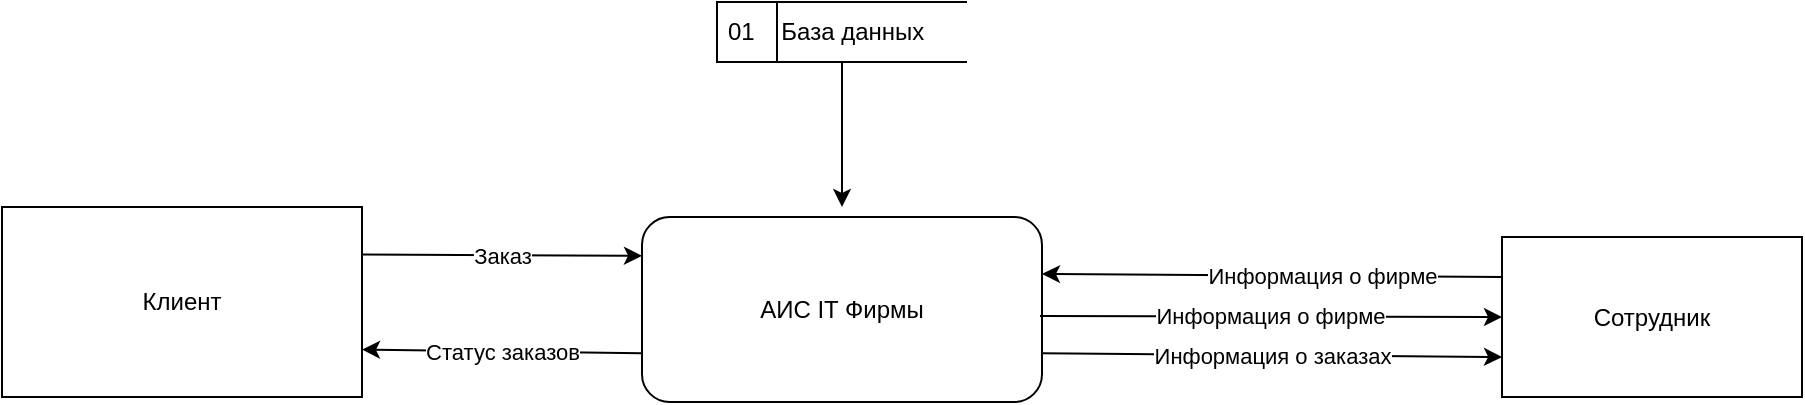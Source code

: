 <mxfile version="24.2.5" type="device" pages="3">
  <diagram id="BAdWWXB0k4fnDNLk0uTa" name="0 уровень">
    <mxGraphModel dx="1103" dy="598" grid="1" gridSize="10" guides="1" tooltips="1" connect="1" arrows="1" fold="1" page="1" pageScale="1" pageWidth="850" pageHeight="1100" math="0" shadow="0">
      <root>
        <mxCell id="0" />
        <mxCell id="1" parent="0" />
        <mxCell id="6NS1RVh7usOJs5nfT_ab-1" value="Клиент" style="html=1;dashed=0;whiteSpace=wrap;" parent="1" vertex="1">
          <mxGeometry x="20" y="312.5" width="180" height="95" as="geometry" />
        </mxCell>
        <mxCell id="6NS1RVh7usOJs5nfT_ab-4" value="Заказ" style="endArrow=classic;html=1;rounded=0;exitX=1;exitY=0.25;exitDx=0;exitDy=0;entryX=0;entryY=0.25;entryDx=0;entryDy=0;" parent="1" source="6NS1RVh7usOJs5nfT_ab-1" edge="1">
          <mxGeometry width="50" height="50" relative="1" as="geometry">
            <mxPoint x="400" y="430" as="sourcePoint" />
            <mxPoint x="340" y="336.875" as="targetPoint" />
          </mxGeometry>
        </mxCell>
        <mxCell id="6NS1RVh7usOJs5nfT_ab-5" value="Сотрудник" style="html=1;dashed=0;whiteSpace=wrap;" parent="1" vertex="1">
          <mxGeometry x="770" y="327.5" width="150" height="80" as="geometry" />
        </mxCell>
        <mxCell id="6NS1RVh7usOJs5nfT_ab-6" value="" style="endArrow=classic;html=1;rounded=0;exitX=0;exitY=0.25;exitDx=0;exitDy=0;" parent="1" source="6NS1RVh7usOJs5nfT_ab-5" edge="1">
          <mxGeometry width="50" height="50" relative="1" as="geometry">
            <mxPoint x="390" y="400" as="sourcePoint" />
            <mxPoint x="540" y="346" as="targetPoint" />
          </mxGeometry>
        </mxCell>
        <mxCell id="6NS1RVh7usOJs5nfT_ab-9" value="Информация о фирме" style="edgeLabel;html=1;align=center;verticalAlign=middle;resizable=0;points=[];" parent="6NS1RVh7usOJs5nfT_ab-6" vertex="1" connectable="0">
          <mxGeometry x="-0.212" relative="1" as="geometry">
            <mxPoint as="offset" />
          </mxGeometry>
        </mxCell>
        <mxCell id="6NS1RVh7usOJs5nfT_ab-7" value="01&lt;span style=&quot;white-space: pre;&quot;&gt;&#x9;&lt;/span&gt;База данных" style="html=1;dashed=0;whiteSpace=wrap;shape=mxgraph.dfd.dataStoreID;align=left;spacingLeft=3;points=[[0,0],[0.5,0],[1,0],[0,0.5],[1,0.5],[0,1],[0.5,1],[1,1]];" parent="1" vertex="1">
          <mxGeometry x="377.5" y="210" width="125" height="30" as="geometry" />
        </mxCell>
        <mxCell id="6NS1RVh7usOJs5nfT_ab-8" value="" style="endArrow=classic;html=1;rounded=0;exitX=0.5;exitY=1;exitDx=0;exitDy=0;entryX=0.5;entryY=0;entryDx=0;entryDy=0;" parent="1" source="6NS1RVh7usOJs5nfT_ab-7" edge="1">
          <mxGeometry width="50" height="50" relative="1" as="geometry">
            <mxPoint x="390" y="300" as="sourcePoint" />
            <mxPoint x="440" y="312.5" as="targetPoint" />
          </mxGeometry>
        </mxCell>
        <mxCell id="mEFLY6NwOFiQSvhY-sNP-1" value="Статус заказов" style="endArrow=classic;html=1;rounded=0;entryX=1;entryY=0.75;entryDx=0;entryDy=0;exitX=0;exitY=0.75;exitDx=0;exitDy=0;" parent="1" target="6NS1RVh7usOJs5nfT_ab-1" edge="1">
          <mxGeometry width="50" height="50" relative="1" as="geometry">
            <mxPoint x="340" y="385.625" as="sourcePoint" />
            <mxPoint x="530" y="340" as="targetPoint" />
          </mxGeometry>
        </mxCell>
        <mxCell id="mEFLY6NwOFiQSvhY-sNP-3" value="Информация о заказах" style="endArrow=none;html=1;rounded=0;entryX=1;entryY=0.75;entryDx=0;entryDy=0;exitX=0;exitY=0.75;exitDx=0;exitDy=0;startArrow=classic;startFill=1;endFill=0;" parent="1" source="6NS1RVh7usOJs5nfT_ab-5" edge="1">
          <mxGeometry width="50" height="50" relative="1" as="geometry">
            <mxPoint x="480" y="390" as="sourcePoint" />
            <mxPoint x="540" y="385.625" as="targetPoint" />
          </mxGeometry>
        </mxCell>
        <mxCell id="nSad0Hj5-ABMY3o7EEWT-1" value="АИС IT Фирмы" style="rounded=1;whiteSpace=wrap;html=1;" vertex="1" parent="1">
          <mxGeometry x="340" y="317.5" width="200" height="92.5" as="geometry" />
        </mxCell>
        <mxCell id="Vzc4ecrUrs0iiLSJFaet-3" value="Информация о фирме" style="endArrow=classic;html=1;rounded=0;entryX=0;entryY=0.5;entryDx=0;entryDy=0;" edge="1" parent="1" target="6NS1RVh7usOJs5nfT_ab-5">
          <mxGeometry width="50" height="50" relative="1" as="geometry">
            <mxPoint x="539" y="367" as="sourcePoint" />
            <mxPoint x="480" y="370" as="targetPoint" />
          </mxGeometry>
        </mxCell>
      </root>
    </mxGraphModel>
  </diagram>
  <diagram id="NFNB6OhN5-8l5yV05A8a" name="Page-3">
    <mxGraphModel dx="1793" dy="973" grid="1" gridSize="10" guides="1" tooltips="1" connect="1" arrows="1" fold="1" page="1" pageScale="1" pageWidth="850" pageHeight="1100" math="0" shadow="0">
      <root>
        <mxCell id="0" />
        <mxCell id="1" parent="0" />
        <mxCell id="9WP2JfRjgEv5mgXPUh_K-3" value="Заказ" style="endArrow=classic;html=1;rounded=0;exitX=1;exitY=0.25;exitDx=0;exitDy=0;entryX=0;entryY=0.25;entryDx=0;entryDy=0;" edge="1" parent="1">
          <mxGeometry width="50" height="50" relative="1" as="geometry">
            <mxPoint x="200" y="358.37" as="sourcePoint" />
            <mxPoint x="340" y="358.995" as="targetPoint" />
          </mxGeometry>
        </mxCell>
        <mxCell id="ipJRxGinO0X1vrbkXwjg-1" value="Данные о заказе" style="endArrow=classic;html=1;rounded=0;exitX=0.5;exitY=1;exitDx=0;exitDy=0;entryX=0.5;entryY=0;entryDx=0;entryDy=0;" edge="1" parent="1" source="Vm5128Ah_R8YeIk5pQ1Z-3">
          <mxGeometry width="50" height="50" relative="1" as="geometry">
            <mxPoint x="440" y="410" as="sourcePoint" />
            <mxPoint x="440" y="510" as="targetPoint" />
          </mxGeometry>
        </mxCell>
        <mxCell id="s5lED88wb_mgoiN4R5j7-2" value="Данные о программах" style="endArrow=classic;html=1;rounded=0;exitX=0.5;exitY=1;exitDx=0;exitDy=0;entryX=0.5;entryY=0;entryDx=0;entryDy=0;" edge="1" parent="1" source="Vm5128Ah_R8YeIk5pQ1Z-5">
          <mxGeometry width="50" height="50" relative="1" as="geometry">
            <mxPoint x="440" y="607.5" as="sourcePoint" />
            <mxPoint x="440" y="710" as="targetPoint" />
          </mxGeometry>
        </mxCell>
        <mxCell id="4zVUVJbae8-DAcPTDNLi-2" value="Данные о клиенте" style="endArrow=classic;html=1;rounded=0;exitX=1;exitY=0.5;exitDx=0;exitDy=0;entryX=0;entryY=0.51;entryDx=0;entryDy=0;entryPerimeter=0;" edge="1" parent="1" target="Vm5128Ah_R8YeIk5pQ1Z-1">
          <mxGeometry width="50" height="50" relative="1" as="geometry">
            <mxPoint x="540" y="361.25" as="sourcePoint" />
            <mxPoint x="650.0" y="361.25" as="targetPoint" />
          </mxGeometry>
        </mxCell>
        <mxCell id="8LeKlmhp5OQ-w_2iG7kv-1" value="Данные о программе" style="endArrow=classic;html=1;rounded=0;exitX=0.5;exitY=1;exitDx=0;exitDy=0;entryX=0.5;entryY=0;entryDx=0;entryDy=0;" edge="1" parent="1" source="Vm5128Ah_R8YeIk5pQ1Z-2">
          <mxGeometry width="50" height="50" relative="1" as="geometry">
            <mxPoint x="440" y="807.5" as="sourcePoint" />
            <mxPoint x="440" y="870" as="targetPoint" />
          </mxGeometry>
        </mxCell>
        <mxCell id="BXLAVXYleilbvezJqHf_-2" value="Данные о заказе" style="endArrow=classic;html=1;rounded=0;exitX=0.5;exitY=1;exitDx=0;exitDy=0;entryX=0.5;entryY=1;entryDx=0;entryDy=0;" edge="1" parent="1" source="Vm5128Ah_R8YeIk5pQ1Z-6" target="g14VrPMbeZ3gyLxGwFL7-2">
          <mxGeometry width="50" height="50" relative="1" as="geometry">
            <mxPoint x="440" y="967.5" as="sourcePoint" />
            <mxPoint x="110" y="740" as="targetPoint" />
            <Array as="points">
              <mxPoint x="440" y="1040" />
              <mxPoint x="110" y="1040" />
            </Array>
          </mxGeometry>
        </mxCell>
        <mxCell id="z-t_3G08nGlowyexxi_D-1" value="" style="endArrow=classic;html=1;rounded=0;exitX=0;exitY=0.5;exitDx=0;exitDy=0;entryX=1;entryY=0.5;entryDx=0;entryDy=0;" edge="1" parent="1">
          <mxGeometry width="50" height="50" relative="1" as="geometry">
            <mxPoint x="1160" y="538.75" as="sourcePoint" />
            <mxPoint x="850" y="538.75" as="targetPoint" />
          </mxGeometry>
        </mxCell>
        <mxCell id="z-t_3G08nGlowyexxi_D-2" value="Информация о фирме" style="edgeLabel;html=1;align=center;verticalAlign=middle;resizable=0;points=[];" vertex="1" connectable="0" parent="z-t_3G08nGlowyexxi_D-1">
          <mxGeometry x="-0.212" relative="1" as="geometry">
            <mxPoint as="offset" />
          </mxGeometry>
        </mxCell>
        <mxCell id="Vm5128Ah_R8YeIk5pQ1Z-1" value="Формирование профилей клиента в АИС" style="rounded=1;whiteSpace=wrap;html=1;" vertex="1" parent="1">
          <mxGeometry x="690" y="292.5" width="280" height="132.5" as="geometry" />
        </mxCell>
        <mxCell id="Vm5128Ah_R8YeIk5pQ1Z-2" value="&lt;span style=&quot;text-wrap: nowrap;&quot;&gt;Распределение программ по&amp;nbsp;&lt;/span&gt;&lt;br style=&quot;padding: 0px; margin: 0px; text-wrap: nowrap;&quot;&gt;&lt;span style=&quot;text-wrap: nowrap;&quot;&gt;группам разработки&lt;/span&gt;" style="rounded=1;whiteSpace=wrap;html=1;" vertex="1" parent="1">
          <mxGeometry x="340" y="710" width="200" height="92.5" as="geometry" />
        </mxCell>
        <mxCell id="Vm5128Ah_R8YeIk5pQ1Z-3" value="&#xa;&lt;span style=&quot;color: rgb(0, 0, 0); font-family: Helvetica; font-size: 12px; font-style: normal; font-variant-ligatures: normal; font-variant-caps: normal; font-weight: 400; letter-spacing: normal; orphans: 2; text-align: center; text-indent: 0px; text-transform: none; widows: 2; word-spacing: 0px; -webkit-text-stroke-width: 0px; white-space: nowrap; background-color: rgb(251, 251, 251); text-decoration-thickness: initial; text-decoration-style: initial; text-decoration-color: initial; display: inline !important; float: none;&quot;&gt;Оформление заказа&lt;/span&gt;&#xa;&#xa;" style="rounded=1;whiteSpace=wrap;html=1;" vertex="1" parent="1">
          <mxGeometry x="340" y="320" width="200" height="77.5" as="geometry" />
        </mxCell>
        <mxCell id="Vm5128Ah_R8YeIk5pQ1Z-4" value="&#xa;&lt;span style=&quot;color: rgb(0, 0, 0); font-family: Helvetica; font-size: 12px; font-style: normal; font-variant-ligatures: normal; font-variant-caps: normal; font-weight: 400; letter-spacing: normal; orphans: 2; text-align: center; text-indent: 0px; text-transform: none; widows: 2; word-spacing: 0px; -webkit-text-stroke-width: 0px; white-space: nowrap; background-color: rgb(251, 251, 251); text-decoration-thickness: initial; text-decoration-style: initial; text-decoration-color: initial; display: inline !important; float: none;&quot;&gt;Актуализация данных о фирме&lt;/span&gt;&lt;br style=&quot;forced-color-adjust: none; padding: 0px; margin: 0px; color: rgb(0, 0, 0); font-family: Helvetica; font-size: 12px; font-style: normal; font-variant-ligatures: normal; font-variant-caps: normal; font-weight: 400; letter-spacing: normal; orphans: 2; text-align: center; text-indent: 0px; text-transform: none; widows: 2; word-spacing: 0px; -webkit-text-stroke-width: 0px; white-space: nowrap; background-color: rgb(251, 251, 251); text-decoration-thickness: initial; text-decoration-style: initial; text-decoration-color: initial;&quot;&gt;&lt;span style=&quot;color: rgb(0, 0, 0); font-family: Helvetica; font-size: 12px; font-style: normal; font-variant-ligatures: normal; font-variant-caps: normal; font-weight: 400; letter-spacing: normal; orphans: 2; text-align: center; text-indent: 0px; text-transform: none; widows: 2; word-spacing: 0px; -webkit-text-stroke-width: 0px; white-space: nowrap; background-color: rgb(251, 251, 251); text-decoration-thickness: initial; text-decoration-style: initial; text-decoration-color: initial; display: inline !important; float: none;&quot;&gt;(сотрудники,&lt;/span&gt;&lt;br style=&quot;forced-color-adjust: none; padding: 0px; margin: 0px; color: rgb(0, 0, 0); font-family: Helvetica; font-size: 12px; font-style: normal; font-variant-ligatures: normal; font-variant-caps: normal; font-weight: 400; letter-spacing: normal; orphans: 2; text-align: center; text-indent: 0px; text-transform: none; widows: 2; word-spacing: 0px; -webkit-text-stroke-width: 0px; white-space: nowrap; background-color: rgb(251, 251, 251); text-decoration-thickness: initial; text-decoration-style: initial; text-decoration-color: initial;&quot;&gt;&lt;span style=&quot;color: rgb(0, 0, 0); font-family: Helvetica; font-size: 12px; font-style: normal; font-variant-ligatures: normal; font-variant-caps: normal; font-weight: 400; letter-spacing: normal; orphans: 2; text-align: center; text-indent: 0px; text-transform: none; widows: 2; word-spacing: 0px; -webkit-text-stroke-width: 0px; white-space: nowrap; background-color: rgb(251, 251, 251); text-decoration-thickness: initial; text-decoration-style: initial; text-decoration-color: initial; display: inline !important; float: none;&quot;&gt;тех оборудование,&lt;/span&gt;&lt;br style=&quot;forced-color-adjust: none; padding: 0px; margin: 0px; color: rgb(0, 0, 0); font-family: Helvetica; font-size: 12px; font-style: normal; font-variant-ligatures: normal; font-variant-caps: normal; font-weight: 400; letter-spacing: normal; orphans: 2; text-align: center; text-indent: 0px; text-transform: none; widows: 2; word-spacing: 0px; -webkit-text-stroke-width: 0px; white-space: nowrap; background-color: rgb(251, 251, 251); text-decoration-thickness: initial; text-decoration-style: initial; text-decoration-color: initial;&quot;&gt;&lt;span style=&quot;color: rgb(0, 0, 0); font-family: Helvetica; font-size: 12px; font-style: normal; font-variant-ligatures: normal; font-variant-caps: normal; font-weight: 400; letter-spacing: normal; orphans: 2; text-align: center; text-indent: 0px; text-transform: none; widows: 2; word-spacing: 0px; -webkit-text-stroke-width: 0px; white-space: nowrap; background-color: rgb(251, 251, 251); text-decoration-thickness: initial; text-decoration-style: initial; text-decoration-color: initial; display: inline !important; float: none;&quot;&gt;группы разработки)&lt;/span&gt;&#xa;&#xa;" style="rounded=1;whiteSpace=wrap;html=1;" vertex="1" parent="1">
          <mxGeometry x="650" y="490" width="200" height="92.5" as="geometry" />
        </mxCell>
        <mxCell id="Vm5128Ah_R8YeIk5pQ1Z-5" value="&lt;br&gt;&lt;span style=&quot;text-wrap: nowrap;&quot;&gt;Формирование программ&lt;/span&gt;" style="rounded=1;whiteSpace=wrap;html=1;" vertex="1" parent="1">
          <mxGeometry x="340" y="511" width="200" height="77.5" as="geometry" />
        </mxCell>
        <mxCell id="Vm5128Ah_R8YeIk5pQ1Z-6" value="Разработка программы" style="rounded=1;whiteSpace=wrap;html=1;" vertex="1" parent="1">
          <mxGeometry x="340" y="870" width="200" height="92.5" as="geometry" />
        </mxCell>
        <mxCell id="a-hHkzVhYTWqOTj_E1xq-2" value="Информация о фирме" style="endArrow=classic;html=1;rounded=0;exitX=0.5;exitY=1;exitDx=0;exitDy=0;entryX=0.5;entryY=0;entryDx=0;entryDy=0;" edge="1" parent="1" source="Vm5128Ah_R8YeIk5pQ1Z-4" target="g14VrPMbeZ3gyLxGwFL7-4">
          <mxGeometry width="50" height="50" relative="1" as="geometry">
            <mxPoint x="640" y="640" as="sourcePoint" />
            <mxPoint x="750" y="750" as="targetPoint" />
          </mxGeometry>
        </mxCell>
        <mxCell id="g14VrPMbeZ3gyLxGwFL7-1" value="Данные о клиенте" style="endArrow=classic;html=1;rounded=0;exitX=1;exitY=0.5;exitDx=0;exitDy=0;" edge="1" parent="1" source="Vm5128Ah_R8YeIk5pQ1Z-1">
          <mxGeometry width="50" height="50" relative="1" as="geometry">
            <mxPoint x="740" y="490" as="sourcePoint" />
            <mxPoint x="1170" y="360" as="targetPoint" />
          </mxGeometry>
        </mxCell>
        <mxCell id="g14VrPMbeZ3gyLxGwFL7-2" value="Формирование отчетов о заказах" style="rounded=1;whiteSpace=wrap;html=1;" vertex="1" parent="1">
          <mxGeometry x="10" y="650" width="200" height="92.5" as="geometry" />
        </mxCell>
        <mxCell id="g14VrPMbeZ3gyLxGwFL7-3" value="Отчеты о заказах" style="endArrow=classic;html=1;rounded=0;exitX=0.5;exitY=0;exitDx=0;exitDy=0;" edge="1" parent="1" source="g14VrPMbeZ3gyLxGwFL7-2">
          <mxGeometry width="50" height="50" relative="1" as="geometry">
            <mxPoint x="410" y="660" as="sourcePoint" />
            <mxPoint x="110" y="560" as="targetPoint" />
          </mxGeometry>
        </mxCell>
        <mxCell id="g14VrPMbeZ3gyLxGwFL7-4" value="&lt;span style=&quot;text-wrap: nowrap;&quot;&gt;Формирование отчетов о фирме&lt;/span&gt;" style="rounded=1;whiteSpace=wrap;html=1;" vertex="1" parent="1">
          <mxGeometry x="650" y="750" width="200" height="92.5" as="geometry" />
        </mxCell>
        <mxCell id="g14VrPMbeZ3gyLxGwFL7-5" value="Отчеты о фирмах" style="endArrow=classic;html=1;rounded=0;exitX=0.5;exitY=1;exitDx=0;exitDy=0;" edge="1" parent="1" source="g14VrPMbeZ3gyLxGwFL7-4">
          <mxGeometry width="50" height="50" relative="1" as="geometry">
            <mxPoint x="730" y="740" as="sourcePoint" />
            <mxPoint x="750" y="930" as="targetPoint" />
          </mxGeometry>
        </mxCell>
        <mxCell id="g14VrPMbeZ3gyLxGwFL7-6" value="&lt;span style=&quot;text-wrap: nowrap;&quot;&gt;Формирование отчетов о клиенте&lt;/span&gt;" style="rounded=1;whiteSpace=wrap;html=1;" vertex="1" parent="1">
          <mxGeometry x="1170" y="312.5" width="200" height="92.5" as="geometry" />
        </mxCell>
        <mxCell id="g14VrPMbeZ3gyLxGwFL7-7" value="Отчеты о клиентах" style="endArrow=classic;html=1;rounded=0;exitX=1;exitY=0.5;exitDx=0;exitDy=0;" edge="1" parent="1" source="g14VrPMbeZ3gyLxGwFL7-6">
          <mxGeometry width="50" height="50" relative="1" as="geometry">
            <mxPoint x="780" y="720" as="sourcePoint" />
            <mxPoint x="1530" y="359" as="targetPoint" />
          </mxGeometry>
        </mxCell>
      </root>
    </mxGraphModel>
  </diagram>
  <diagram id="XAV8LFHq9-Je78FAb7bx" name="Page-1">
    <mxGraphModel dx="1103" dy="598" grid="1" gridSize="10" guides="1" tooltips="1" connect="1" arrows="1" fold="1" page="1" pageScale="1" pageWidth="850" pageHeight="1100" math="0" shadow="0">
      <root>
        <mxCell id="0" />
        <mxCell id="1" parent="0" />
        <mxCell id="U2fu4v0QsKSTHsmB8Sll-10" style="edgeStyle=orthogonalEdgeStyle;rounded=0;orthogonalLoop=1;jettySize=auto;html=1;exitX=0;exitY=0.5;exitDx=0;exitDy=0;entryX=1;entryY=0.5;entryDx=0;entryDy=0;" parent="1" source="U2fu4v0QsKSTHsmB8Sll-12" target="U2fu4v0QsKSTHsmB8Sll-32" edge="1">
          <mxGeometry relative="1" as="geometry" />
        </mxCell>
        <mxCell id="U2fu4v0QsKSTHsmB8Sll-11" value="Информация о &lt;br&gt;карпе в пруду" style="edgeLabel;html=1;align=center;verticalAlign=middle;resizable=0;points=[];" parent="U2fu4v0QsKSTHsmB8Sll-10" vertex="1" connectable="0">
          <mxGeometry x="0.163" y="-4" relative="1" as="geometry">
            <mxPoint x="12" y="-16" as="offset" />
          </mxGeometry>
        </mxCell>
        <mxCell id="U2fu4v0QsKSTHsmB8Sll-12" value="&amp;nbsp; &amp;nbsp;3&amp;nbsp; &amp;nbsp; &amp;nbsp; Карп в пруду" style="rounded=0;whiteSpace=wrap;html=1;align=left;" parent="1" vertex="1">
          <mxGeometry x="988" y="415" width="120" height="40" as="geometry" />
        </mxCell>
        <mxCell id="U2fu4v0QsKSTHsmB8Sll-13" value="" style="endArrow=none;html=1;rounded=0;entryX=0.25;entryY=0;entryDx=0;entryDy=0;exitX=0.25;exitY=1;exitDx=0;exitDy=0;" parent="1" source="U2fu4v0QsKSTHsmB8Sll-12" target="U2fu4v0QsKSTHsmB8Sll-12" edge="1">
          <mxGeometry width="50" height="50" relative="1" as="geometry">
            <mxPoint x="493" y="533" as="sourcePoint" />
            <mxPoint x="543" y="483" as="targetPoint" />
          </mxGeometry>
        </mxCell>
        <mxCell id="U2fu4v0QsKSTHsmB8Sll-14" style="edgeStyle=orthogonalEdgeStyle;rounded=0;orthogonalLoop=1;jettySize=auto;html=1;exitX=0.5;exitY=0;exitDx=0;exitDy=0;entryX=0.5;entryY=1;entryDx=0;entryDy=0;" parent="1" source="U2fu4v0QsKSTHsmB8Sll-16" target="U2fu4v0QsKSTHsmB8Sll-44" edge="1">
          <mxGeometry relative="1" as="geometry">
            <mxPoint x="1113" y="733" as="targetPoint" />
          </mxGeometry>
        </mxCell>
        <mxCell id="U2fu4v0QsKSTHsmB8Sll-15" value="Информация &lt;br&gt;о номенклатуре" style="edgeLabel;html=1;align=center;verticalAlign=middle;resizable=0;points=[];" parent="U2fu4v0QsKSTHsmB8Sll-14" vertex="1" connectable="0">
          <mxGeometry x="-0.06" y="4" relative="1" as="geometry">
            <mxPoint x="1" y="1" as="offset" />
          </mxGeometry>
        </mxCell>
        <mxCell id="U2fu4v0QsKSTHsmB8Sll-16" value="&amp;nbsp; &amp;nbsp;7&amp;nbsp; &amp;nbsp; &amp;nbsp;Номенклатура" style="rounded=0;whiteSpace=wrap;html=1;align=left;" parent="1" vertex="1">
          <mxGeometry x="988" y="643" width="120" height="40" as="geometry" />
        </mxCell>
        <mxCell id="U2fu4v0QsKSTHsmB8Sll-17" value="" style="endArrow=none;html=1;rounded=0;entryX=0.25;entryY=0;entryDx=0;entryDy=0;exitX=0.25;exitY=1;exitDx=0;exitDy=0;" parent="1" source="U2fu4v0QsKSTHsmB8Sll-16" target="U2fu4v0QsKSTHsmB8Sll-16" edge="1">
          <mxGeometry width="50" height="50" relative="1" as="geometry">
            <mxPoint x="698" y="563" as="sourcePoint" />
            <mxPoint x="748" y="513" as="targetPoint" />
          </mxGeometry>
        </mxCell>
        <mxCell id="U2fu4v0QsKSTHsmB8Sll-18" value="" style="endArrow=none;html=1;rounded=0;entryX=0.25;entryY=0;entryDx=0;entryDy=0;exitX=0.25;exitY=1;exitDx=0;exitDy=0;" parent="1" source="U2fu4v0QsKSTHsmB8Sll-48" target="U2fu4v0QsKSTHsmB8Sll-48" edge="1">
          <mxGeometry width="50" height="50" relative="1" as="geometry">
            <mxPoint x="726" y="209" as="sourcePoint" />
            <mxPoint x="776" y="159" as="targetPoint" />
          </mxGeometry>
        </mxCell>
        <mxCell id="U2fu4v0QsKSTHsmB8Sll-19" value="&amp;nbsp; &amp;nbsp;8&amp;nbsp; &amp;nbsp; &amp;nbsp; Покупка" style="rounded=0;whiteSpace=wrap;html=1;align=left;" parent="1" vertex="1">
          <mxGeometry x="1212" y="533" width="120" height="40" as="geometry" />
        </mxCell>
        <mxCell id="U2fu4v0QsKSTHsmB8Sll-20" value="" style="endArrow=none;html=1;rounded=0;entryX=0.25;entryY=0;entryDx=0;entryDy=0;exitX=0.25;exitY=1;exitDx=0;exitDy=0;" parent="1" source="U2fu4v0QsKSTHsmB8Sll-19" target="U2fu4v0QsKSTHsmB8Sll-19" edge="1">
          <mxGeometry width="50" height="50" relative="1" as="geometry">
            <mxPoint x="777" y="413" as="sourcePoint" />
            <mxPoint x="827" y="363" as="targetPoint" />
          </mxGeometry>
        </mxCell>
        <mxCell id="U2fu4v0QsKSTHsmB8Sll-21" value="&amp;nbsp; &amp;nbsp;2&amp;nbsp; &amp;nbsp; &amp;nbsp; Продажа" style="rounded=0;whiteSpace=wrap;html=1;align=left;" parent="1" vertex="1">
          <mxGeometry x="773" y="605" width="120" height="40" as="geometry" />
        </mxCell>
        <mxCell id="U2fu4v0QsKSTHsmB8Sll-22" value="" style="endArrow=none;html=1;rounded=0;entryX=0.25;entryY=0;entryDx=0;entryDy=0;exitX=0.25;exitY=1;exitDx=0;exitDy=0;" parent="1" source="U2fu4v0QsKSTHsmB8Sll-21" target="U2fu4v0QsKSTHsmB8Sll-21" edge="1">
          <mxGeometry width="50" height="50" relative="1" as="geometry">
            <mxPoint x="708" y="461" as="sourcePoint" />
            <mxPoint x="758" y="411" as="targetPoint" />
          </mxGeometry>
        </mxCell>
        <mxCell id="U2fu4v0QsKSTHsmB8Sll-23" style="edgeStyle=orthogonalEdgeStyle;rounded=0;orthogonalLoop=1;jettySize=auto;html=1;exitX=1;exitY=0.25;exitDx=0;exitDy=0;entryX=0.5;entryY=0;entryDx=0;entryDy=0;" parent="1" source="U2fu4v0QsKSTHsmB8Sll-25" target="U2fu4v0QsKSTHsmB8Sll-32" edge="1">
          <mxGeometry relative="1" as="geometry">
            <mxPoint x="833" y="328" as="targetPoint" />
          </mxGeometry>
        </mxCell>
        <mxCell id="U2fu4v0QsKSTHsmB8Sll-24" value="Детали заказа" style="edgeLabel;html=1;align=center;verticalAlign=middle;resizable=0;points=[];" parent="U2fu4v0QsKSTHsmB8Sll-23" vertex="1" connectable="0">
          <mxGeometry x="-0.49" y="-1" relative="1" as="geometry">
            <mxPoint x="14" y="-13" as="offset" />
          </mxGeometry>
        </mxCell>
        <mxCell id="U2fu4v0QsKSTHsmB8Sll-25" value="Обра&lt;span style=&quot;color: rgba(0, 0, 0, 0); font-family: monospace; font-size: 0px; text-align: start; text-wrap: nowrap;&quot;&gt;%3CmxGraphModel%3E%3Croot%3E%3CmxCell%20id%3D%220%22%2F%3E%3CmxCell%20id%3D%221%22%20parent%3D%220%22%2F%3E%3CmxCell%20id%3D%222%22%20value%3D%22%D0%9F%D1%80%D1%83%D0%B4%22%20style%3D%22rounded%3D0%3BwhiteSpace%3Dwrap%3Bhtml%3D1%3B%22%20vertex%3D%221%22%20parent%3D%221%22%3E%3CmxGeometry%20x%3D%22260%22%20y%3D%22350%22%20width%3D%22120%22%20height%3D%2240%22%20as%3D%22geometry%22%2F%3E%3C%2FmxCell%3E%3CmxCell%20id%3D%223%22%20value%3D%22%22%20style%3D%22endArrow%3Dnone%3Bhtml%3D1%3Brounded%3D0%3BentryX%3D0.25%3BentryY%3D0%3BentryDx%3D0%3BentryDy%3D0%3BexitX%3D0.25%3BexitY%3D1%3BexitDx%3D0%3BexitDy%3D0%3B%22%20edge%3D%221%22%20source%3D%222%22%20target%3D%222%22%20parent%3D%221%22%3E%3CmxGeometry%20width%3D%2250%22%20height%3D%2250%22%20relative%3D%221%22%20as%3D%22geometry%22%3E%3CmxPoint%20x%3D%22190%22%20y%3D%22560%22%20as%3D%22sourcePoint%22%2F%3E%3CmxPoint%20x%3D%22240%22%20y%3D%22510%22%20as%3D%22targetPoint%22%2F%3E%3C%2FmxGeometry%3E%3C%2FmxCell%3E%3CmxCell%20id%3D%224%22%20value%3D%22%D0%9A%D0%B0%D1%80%D0%BF%22%20style%3D%22rounded%3D0%3BwhiteSpace%3Dwrap%3Bhtml%3D1%3B%22%20vertex%3D%221%22%20parent%3D%221%22%3E%3CmxGeometry%20x%3D%22260%22%20y%3D%22430%22%20width%3D%22120%22%20height%3D%2240%22%20as%3D%22geometry%22%2F%3E%3C%2FmxCell%3E%3CmxCell%20id%3D%225%22%20value%3D%22%22%20style%3D%22endArrow%3Dnone%3Bhtml%3D1%3Brounded%3D0%3BentryX%3D0.25%3BentryY%3D0%3BentryDx%3D0%3BentryDy%3D0%3BexitX%3D0.25%3BexitY%3D1%3BexitDx%3D0%3BexitDy%3D0%3B%22%20edge%3D%221%22%20source%3D%224%22%20target%3D%224%22%20parent%3D%221%22%3E%3CmxGeometry%20width%3D%2250%22%20height%3D%2250%22%20relative%3D%221%22%20as%3D%22geometry%22%3E%3CmxPoint%20x%3D%22190%22%20y%3D%22640%22%20as%3D%22sourcePoint%22%2F%3E%3CmxPoint%20x%3D%22240%22%20y%3D%22590%22%20as%3D%22targetPoint%22%2F%3E%3C%2FmxGeometry%3E%3C%2FmxCell%3E%3C%2Froot%3E%3C%2FmxGraphModel%3E&lt;/span&gt;ботка заказа&lt;div&gt;&amp;nbsp; &amp;nbsp; &amp;nbsp; &amp;nbsp; &amp;nbsp; &amp;nbsp; &amp;nbsp; &amp;nbsp; &amp;nbsp; &amp;nbsp; &amp;nbsp; &amp;nbsp; &amp;nbsp; &amp;nbsp; 3&lt;/div&gt;" style="rounded=1;whiteSpace=wrap;html=1;" parent="1" vertex="1">
          <mxGeometry x="643" y="330" width="120" height="50" as="geometry" />
        </mxCell>
        <mxCell id="U2fu4v0QsKSTHsmB8Sll-26" value="" style="endArrow=classic;html=1;rounded=0;exitX=1;exitY=0.25;exitDx=0;exitDy=0;entryX=0.008;entryY=0.32;entryDx=0;entryDy=0;entryPerimeter=0;" parent="1" edge="1">
          <mxGeometry width="50" height="50" relative="1" as="geometry">
            <mxPoint x="573" y="355" as="sourcePoint" />
            <mxPoint x="643.96" y="355" as="targetPoint" />
          </mxGeometry>
        </mxCell>
        <mxCell id="U2fu4v0QsKSTHsmB8Sll-27" value="Заказ" style="edgeLabel;html=1;align=center;verticalAlign=middle;resizable=0;points=[];" parent="U2fu4v0QsKSTHsmB8Sll-26" vertex="1" connectable="0">
          <mxGeometry x="-0.053" y="-2" relative="1" as="geometry">
            <mxPoint x="10" y="-14" as="offset" />
          </mxGeometry>
        </mxCell>
        <mxCell id="U2fu4v0QsKSTHsmB8Sll-28" style="edgeStyle=orthogonalEdgeStyle;rounded=0;orthogonalLoop=1;jettySize=auto;html=1;exitX=0.5;exitY=1;exitDx=0;exitDy=0;entryX=0.5;entryY=0;entryDx=0;entryDy=0;" parent="1" source="U2fu4v0QsKSTHsmB8Sll-60" target="U2fu4v0QsKSTHsmB8Sll-21" edge="1">
          <mxGeometry relative="1" as="geometry" />
        </mxCell>
        <mxCell id="U2fu4v0QsKSTHsmB8Sll-29" value="Информация&amp;nbsp;&lt;div&gt;о продаже&lt;/div&gt;" style="edgeLabel;html=1;align=center;verticalAlign=middle;resizable=0;points=[];" parent="U2fu4v0QsKSTHsmB8Sll-28" vertex="1" connectable="0">
          <mxGeometry x="-0.219" y="-1" relative="1" as="geometry">
            <mxPoint x="-39" y="12" as="offset" />
          </mxGeometry>
        </mxCell>
        <mxCell id="U2fu4v0QsKSTHsmB8Sll-30" style="edgeStyle=orthogonalEdgeStyle;rounded=0;orthogonalLoop=1;jettySize=auto;html=1;exitX=0.5;exitY=1;exitDx=0;exitDy=0;entryX=0.5;entryY=0;entryDx=0;entryDy=0;" parent="1" source="U2fu4v0QsKSTHsmB8Sll-32" target="U2fu4v0QsKSTHsmB8Sll-60" edge="1">
          <mxGeometry relative="1" as="geometry">
            <mxPoint x="833" y="505" as="targetPoint" />
          </mxGeometry>
        </mxCell>
        <mxCell id="U2fu4v0QsKSTHsmB8Sll-31" value="Информация о вылове" style="edgeLabel;html=1;align=center;verticalAlign=middle;resizable=0;points=[];" parent="U2fu4v0QsKSTHsmB8Sll-30" vertex="1" connectable="0">
          <mxGeometry x="-0.318" relative="1" as="geometry">
            <mxPoint as="offset" />
          </mxGeometry>
        </mxCell>
        <mxCell id="U2fu4v0QsKSTHsmB8Sll-32" value="&lt;div&gt;Разработка ПО&lt;/div&gt;&lt;div&gt;&lt;br&gt;&lt;/div&gt;&lt;div&gt;&amp;nbsp; &amp;nbsp; &amp;nbsp; &amp;nbsp; &amp;nbsp; &amp;nbsp; &amp;nbsp; &amp;nbsp; &amp;nbsp; &amp;nbsp; &amp;nbsp; &amp;nbsp; &amp;nbsp; &amp;nbsp; &amp;nbsp; 4&lt;/div&gt;" style="rounded=1;whiteSpace=wrap;html=1;" parent="1" vertex="1">
          <mxGeometry x="773" y="409" width="120" height="52" as="geometry" />
        </mxCell>
        <mxCell id="U2fu4v0QsKSTHsmB8Sll-33" style="edgeStyle=orthogonalEdgeStyle;rounded=0;orthogonalLoop=1;jettySize=auto;html=1;exitX=0.5;exitY=0;exitDx=0;exitDy=0;entryX=0.5;entryY=1;entryDx=0;entryDy=0;" parent="1" source="U2fu4v0QsKSTHsmB8Sll-37" target="U2fu4v0QsKSTHsmB8Sll-19" edge="1">
          <mxGeometry relative="1" as="geometry" />
        </mxCell>
        <mxCell id="U2fu4v0QsKSTHsmB8Sll-34" value="Информация о&lt;div&gt;&amp;nbsp;поставке&lt;/div&gt;" style="edgeLabel;html=1;align=left;verticalAlign=middle;resizable=0;points=[];" parent="U2fu4v0QsKSTHsmB8Sll-33" vertex="1" connectable="0">
          <mxGeometry x="0.031" y="3" relative="1" as="geometry">
            <mxPoint x="13" as="offset" />
          </mxGeometry>
        </mxCell>
        <mxCell id="U2fu4v0QsKSTHsmB8Sll-35" style="edgeStyle=orthogonalEdgeStyle;rounded=0;orthogonalLoop=1;jettySize=auto;html=1;exitX=0.25;exitY=0;exitDx=0;exitDy=0;entryX=0.25;entryY=1;entryDx=0;entryDy=0;" parent="1" source="U2fu4v0QsKSTHsmB8Sll-37" target="U2fu4v0QsKSTHsmB8Sll-19" edge="1">
          <mxGeometry relative="1" as="geometry" />
        </mxCell>
        <mxCell id="U2fu4v0QsKSTHsmB8Sll-36" value="Документы&lt;div&gt;покупки&lt;/div&gt;" style="edgeLabel;html=1;align=center;verticalAlign=middle;resizable=0;points=[];" parent="U2fu4v0QsKSTHsmB8Sll-35" vertex="1" connectable="0">
          <mxGeometry x="-0.233" y="4" relative="1" as="geometry">
            <mxPoint x="-30" y="-7" as="offset" />
          </mxGeometry>
        </mxCell>
        <mxCell id="U2fu4v0QsKSTHsmB8Sll-37" value="&lt;div style=&quot;&quot;&gt;&lt;span style=&quot;background-color: initial;&quot;&gt;Поставка&lt;/span&gt;&lt;/div&gt;&lt;div&gt;&amp;nbsp; &amp;nbsp; &amp;nbsp; &amp;nbsp; &amp;nbsp;&lt;div style=&quot;&quot;&gt;&amp;nbsp; &amp;nbsp; &amp;nbsp; &amp;nbsp; &amp;nbsp; &amp;nbsp; &amp;nbsp; &amp;nbsp; &amp;nbsp; &amp;nbsp; &amp;nbsp; &amp;nbsp; &amp;nbsp; &amp;nbsp; &amp;nbsp; 1&lt;/div&gt;&lt;/div&gt;" style="rounded=1;whiteSpace=wrap;html=1;align=center;" parent="1" vertex="1">
          <mxGeometry x="1212" y="633" width="120" height="60" as="geometry" />
        </mxCell>
        <mxCell id="U2fu4v0QsKSTHsmB8Sll-38" style="edgeStyle=orthogonalEdgeStyle;rounded=0;orthogonalLoop=1;jettySize=auto;html=1;exitX=0.5;exitY=0;exitDx=0;exitDy=0;entryX=0.5;entryY=1;entryDx=0;entryDy=0;" parent="1" source="U2fu4v0QsKSTHsmB8Sll-40" target="U2fu4v0QsKSTHsmB8Sll-37" edge="1">
          <mxGeometry relative="1" as="geometry" />
        </mxCell>
        <mxCell id="U2fu4v0QsKSTHsmB8Sll-39" value="Информация о товарах" style="edgeLabel;html=1;align=center;verticalAlign=middle;resizable=0;points=[];" parent="U2fu4v0QsKSTHsmB8Sll-38" vertex="1" connectable="0">
          <mxGeometry x="0.05" y="-4" relative="1" as="geometry">
            <mxPoint as="offset" />
          </mxGeometry>
        </mxCell>
        <mxCell id="U2fu4v0QsKSTHsmB8Sll-40" value="9&amp;nbsp; &amp;nbsp; &amp;nbsp; Контрагент&lt;div&gt;&amp;nbsp; &amp;nbsp; &amp;nbsp; &amp;nbsp; (Продавец)&lt;/div&gt;" style="rounded=0;whiteSpace=wrap;html=1;" parent="1" vertex="1">
          <mxGeometry x="1212" y="743" width="120" height="40" as="geometry" />
        </mxCell>
        <mxCell id="U2fu4v0QsKSTHsmB8Sll-41" value="" style="endArrow=none;html=1;rounded=0;entryX=0.25;entryY=0;entryDx=0;entryDy=0;exitX=0.25;exitY=1;exitDx=0;exitDy=0;" parent="1" source="U2fu4v0QsKSTHsmB8Sll-40" target="U2fu4v0QsKSTHsmB8Sll-40" edge="1">
          <mxGeometry width="50" height="50" relative="1" as="geometry">
            <mxPoint x="1397" y="831" as="sourcePoint" />
            <mxPoint x="1447" y="781" as="targetPoint" />
          </mxGeometry>
        </mxCell>
        <mxCell id="U2fu4v0QsKSTHsmB8Sll-42" style="edgeStyle=orthogonalEdgeStyle;rounded=0;orthogonalLoop=1;jettySize=auto;html=1;exitX=0.5;exitY=1;exitDx=0;exitDy=0;entryX=0.5;entryY=0;entryDx=0;entryDy=0;" parent="1" source="U2fu4v0QsKSTHsmB8Sll-12" target="U2fu4v0QsKSTHsmB8Sll-44" edge="1">
          <mxGeometry relative="1" as="geometry">
            <mxPoint x="998" y="445" as="sourcePoint" />
            <mxPoint x="1048" y="511" as="targetPoint" />
          </mxGeometry>
        </mxCell>
        <mxCell id="U2fu4v0QsKSTHsmB8Sll-43" value="Информация о &lt;br&gt;карпах в пруду" style="edgeLabel;html=1;align=center;verticalAlign=middle;resizable=0;points=[];" parent="U2fu4v0QsKSTHsmB8Sll-42" vertex="1" connectable="0">
          <mxGeometry x="0.163" y="-4" relative="1" as="geometry">
            <mxPoint x="4" y="-9" as="offset" />
          </mxGeometry>
        </mxCell>
        <mxCell id="U2fu4v0QsKSTHsmB8Sll-44" value="&amp;nbsp; &amp;nbsp; 6&amp;nbsp; &amp;nbsp; &amp;nbsp;Кормление" style="rounded=0;whiteSpace=wrap;html=1;align=left;" parent="1" vertex="1">
          <mxGeometry x="988" y="533" width="120" height="40" as="geometry" />
        </mxCell>
        <mxCell id="U2fu4v0QsKSTHsmB8Sll-45" value="" style="endArrow=none;html=1;rounded=0;entryX=0.25;entryY=0;entryDx=0;entryDy=0;exitX=0.25;exitY=1;exitDx=0;exitDy=0;" parent="1" source="U2fu4v0QsKSTHsmB8Sll-44" target="U2fu4v0QsKSTHsmB8Sll-44" edge="1">
          <mxGeometry width="50" height="50" relative="1" as="geometry">
            <mxPoint x="618" y="533" as="sourcePoint" />
            <mxPoint x="668" y="483" as="targetPoint" />
          </mxGeometry>
        </mxCell>
        <mxCell id="U2fu4v0QsKSTHsmB8Sll-46" style="edgeStyle=orthogonalEdgeStyle;rounded=0;orthogonalLoop=1;jettySize=auto;html=1;exitX=0.5;exitY=1;exitDx=0;exitDy=0;entryX=0;entryY=0.5;entryDx=0;entryDy=0;" parent="1" source="U2fu4v0QsKSTHsmB8Sll-48" target="U2fu4v0QsKSTHsmB8Sll-60" edge="1">
          <mxGeometry relative="1" as="geometry" />
        </mxCell>
        <mxCell id="U2fu4v0QsKSTHsmB8Sll-47" value="Оплата" style="edgeLabel;html=1;align=center;verticalAlign=middle;resizable=0;points=[];" parent="U2fu4v0QsKSTHsmB8Sll-46" vertex="1" connectable="0">
          <mxGeometry x="0.691" y="-2" relative="1" as="geometry">
            <mxPoint x="-36" y="-13" as="offset" />
          </mxGeometry>
        </mxCell>
        <mxCell id="U2fu4v0QsKSTHsmB8Sll-48" value="&amp;nbsp; &amp;nbsp;1&amp;nbsp; &amp;nbsp; &amp;nbsp; &amp;nbsp;Клиент&lt;div&gt;&lt;span style=&quot;white-space: pre;&quot;&gt;&#x9;&lt;/span&gt;&amp;nbsp;&amp;nbsp;&lt;br&gt;&lt;/div&gt;" style="rounded=0;whiteSpace=wrap;html=1;align=left;" parent="1" vertex="1">
          <mxGeometry x="480" y="335" width="120" height="40" as="geometry" />
        </mxCell>
        <mxCell id="U2fu4v0QsKSTHsmB8Sll-49" value="" style="endArrow=classic;html=1;rounded=0;exitX=0.75;exitY=1;exitDx=0;exitDy=0;entryX=0.75;entryY=0;entryDx=0;entryDy=0;" parent="1" source="U2fu4v0QsKSTHsmB8Sll-60" target="U2fu4v0QsKSTHsmB8Sll-21" edge="1">
          <mxGeometry width="50" height="50" relative="1" as="geometry">
            <mxPoint x="953" y="521" as="sourcePoint" />
            <mxPoint x="1003" y="471" as="targetPoint" />
          </mxGeometry>
        </mxCell>
        <mxCell id="U2fu4v0QsKSTHsmB8Sll-50" value="Документы&lt;div&gt;продажи&lt;/div&gt;" style="edgeLabel;html=1;align=center;verticalAlign=middle;resizable=0;points=[];" parent="U2fu4v0QsKSTHsmB8Sll-49" vertex="1" connectable="0">
          <mxGeometry x="-0.231" y="2" relative="1" as="geometry">
            <mxPoint x="28" y="8" as="offset" />
          </mxGeometry>
        </mxCell>
        <mxCell id="U2fu4v0QsKSTHsmB8Sll-51" style="edgeStyle=orthogonalEdgeStyle;rounded=0;orthogonalLoop=1;jettySize=auto;html=1;exitX=0;exitY=0.5;exitDx=0;exitDy=0;entryX=0.5;entryY=0;entryDx=0;entryDy=0;" parent="1" source="U2fu4v0QsKSTHsmB8Sll-53" target="U2fu4v0QsKSTHsmB8Sll-12" edge="1">
          <mxGeometry relative="1" as="geometry" />
        </mxCell>
        <mxCell id="U2fu4v0QsKSTHsmB8Sll-52" value="Информация о карпе" style="edgeLabel;html=1;align=center;verticalAlign=middle;resizable=0;points=[];" parent="U2fu4v0QsKSTHsmB8Sll-51" vertex="1" connectable="0">
          <mxGeometry x="0.061" y="-3" relative="1" as="geometry">
            <mxPoint x="29" y="-7" as="offset" />
          </mxGeometry>
        </mxCell>
        <mxCell id="U2fu4v0QsKSTHsmB8Sll-53" value="&amp;nbsp; &amp;nbsp;4&amp;nbsp; &amp;nbsp; &amp;nbsp; Карп" style="rounded=0;whiteSpace=wrap;html=1;align=left;" parent="1" vertex="1">
          <mxGeometry x="1183" y="333" width="120" height="40" as="geometry" />
        </mxCell>
        <mxCell id="U2fu4v0QsKSTHsmB8Sll-54" value="" style="endArrow=none;html=1;rounded=0;entryX=0.25;entryY=0;entryDx=0;entryDy=0;exitX=0.25;exitY=1;exitDx=0;exitDy=0;" parent="1" source="U2fu4v0QsKSTHsmB8Sll-53" target="U2fu4v0QsKSTHsmB8Sll-53" edge="1">
          <mxGeometry width="50" height="50" relative="1" as="geometry">
            <mxPoint x="648" y="421" as="sourcePoint" />
            <mxPoint x="698" y="371" as="targetPoint" />
          </mxGeometry>
        </mxCell>
        <mxCell id="U2fu4v0QsKSTHsmB8Sll-55" style="edgeStyle=orthogonalEdgeStyle;rounded=0;orthogonalLoop=1;jettySize=auto;html=1;exitX=0;exitY=0.5;exitDx=0;exitDy=0;entryX=1;entryY=0.5;entryDx=0;entryDy=0;" parent="1" source="U2fu4v0QsKSTHsmB8Sll-57" target="U2fu4v0QsKSTHsmB8Sll-12" edge="1">
          <mxGeometry relative="1" as="geometry" />
        </mxCell>
        <mxCell id="U2fu4v0QsKSTHsmB8Sll-56" value="Информация &lt;br&gt;о пруду" style="edgeLabel;html=1;align=center;verticalAlign=middle;resizable=0;points=[];" parent="U2fu4v0QsKSTHsmB8Sll-55" vertex="1" connectable="0">
          <mxGeometry y="2" relative="1" as="geometry">
            <mxPoint x="1" y="-22" as="offset" />
          </mxGeometry>
        </mxCell>
        <mxCell id="U2fu4v0QsKSTHsmB8Sll-57" value="&amp;nbsp; &amp;nbsp;5&amp;nbsp; &amp;nbsp; &amp;nbsp; Пруд" style="rounded=0;whiteSpace=wrap;html=1;align=left;" parent="1" vertex="1">
          <mxGeometry x="1183" y="415" width="120" height="40" as="geometry" />
        </mxCell>
        <mxCell id="U2fu4v0QsKSTHsmB8Sll-58" value="" style="endArrow=none;html=1;rounded=0;entryX=0.25;entryY=0;entryDx=0;entryDy=0;exitX=0.25;exitY=1;exitDx=0;exitDy=0;" parent="1" source="U2fu4v0QsKSTHsmB8Sll-57" target="U2fu4v0QsKSTHsmB8Sll-57" edge="1">
          <mxGeometry width="50" height="50" relative="1" as="geometry">
            <mxPoint x="648" y="511" as="sourcePoint" />
            <mxPoint x="698" y="461" as="targetPoint" />
          </mxGeometry>
        </mxCell>
        <mxCell id="U2fu4v0QsKSTHsmB8Sll-59" value="" style="endArrow=none;html=1;rounded=0;entryX=0.25;entryY=0;entryDx=0;entryDy=0;exitX=0.25;exitY=1;exitDx=0;exitDy=0;" parent="1" edge="1">
          <mxGeometry width="50" height="50" relative="1" as="geometry">
            <mxPoint x="501" y="375" as="sourcePoint" />
            <mxPoint x="501" y="335" as="targetPoint" />
          </mxGeometry>
        </mxCell>
        <mxCell id="U2fu4v0QsKSTHsmB8Sll-60" value="Оформление продажи&lt;div&gt;&lt;span style=&quot;white-space: pre;&quot;&gt;&#x9;&lt;/span&gt;&lt;span style=&quot;white-space: pre;&quot;&gt;&#x9;&lt;span style=&quot;white-space: pre;&quot;&gt;&#x9;&lt;/span&gt;&lt;/span&gt;3&lt;br&gt;&lt;/div&gt;" style="rounded=1;whiteSpace=wrap;html=1;" parent="1" vertex="1">
          <mxGeometry x="773" y="506" width="120" height="47" as="geometry" />
        </mxCell>
        <mxCell id="U2fu4v0QsKSTHsmB8Sll-61" value="" style="endArrow=classic;startArrow=classic;html=1;rounded=0;exitX=1;exitY=0.5;exitDx=0;exitDy=0;entryX=0;entryY=0.5;entryDx=0;entryDy=0;" parent="1" source="U2fu4v0QsKSTHsmB8Sll-16" target="U2fu4v0QsKSTHsmB8Sll-37" edge="1">
          <mxGeometry width="50" height="50" relative="1" as="geometry">
            <mxPoint x="1108" y="823" as="sourcePoint" />
            <mxPoint x="1158" y="773" as="targetPoint" />
          </mxGeometry>
        </mxCell>
        <mxCell id="U2fu4v0QsKSTHsmB8Sll-62" value="Информация о&lt;br&gt;номенклатуре" style="edgeLabel;html=1;align=center;verticalAlign=middle;resizable=0;points=[];" parent="U2fu4v0QsKSTHsmB8Sll-61" vertex="1" connectable="0">
          <mxGeometry x="0.06" y="-1" relative="1" as="geometry">
            <mxPoint x="-4" y="-1" as="offset" />
          </mxGeometry>
        </mxCell>
      </root>
    </mxGraphModel>
  </diagram>
</mxfile>
